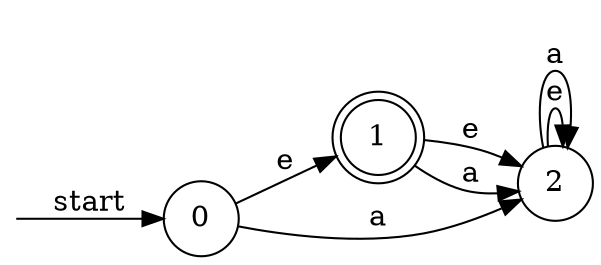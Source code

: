 digraph dfa {
    rankdir = LR;
    node [shape = circle];
    __start [style = invis, shape = point];
    __start -> "0" [ label = "start" ];
    node [shape = doublecircle]; "1"
    node [shape = circle];
    "1" -> "2" [ label = "e" ];
    "1" -> "2" [ label = "a" ];
    "0" -> "1" [ label = "e" ];
    "0" -> "2" [ label = "a" ];
    "2" -> "2" [ label = "e" ];
    "2" -> "2" [ label = "a" ];
}
